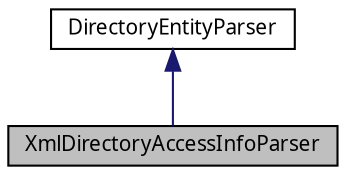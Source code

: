 digraph G
{
  bgcolor="transparent";
  edge [fontname="FreeSans.ttf",fontsize="10",labelfontname="FreeSans.ttf",labelfontsize="10"];
  node [fontname="FreeSans.ttf",fontsize="10",shape=record];
  Node1 [label="XmlDirectoryAccessInfoParser",height=0.2,width=0.4,color="black", fillcolor="grey75", style="filled" fontcolor="black"];
  Node2 -> Node1 [dir=back,color="midnightblue",fontsize="10",style="solid",fontname="FreeSans.ttf"];
  Node2 [label="DirectoryEntityParser",height=0.2,width=0.4,color="black",URL="$interfacecom_1_1bluevia_1_1android_1_1directory_1_1parser_1_1_directory_entity_parser.html"];
}
